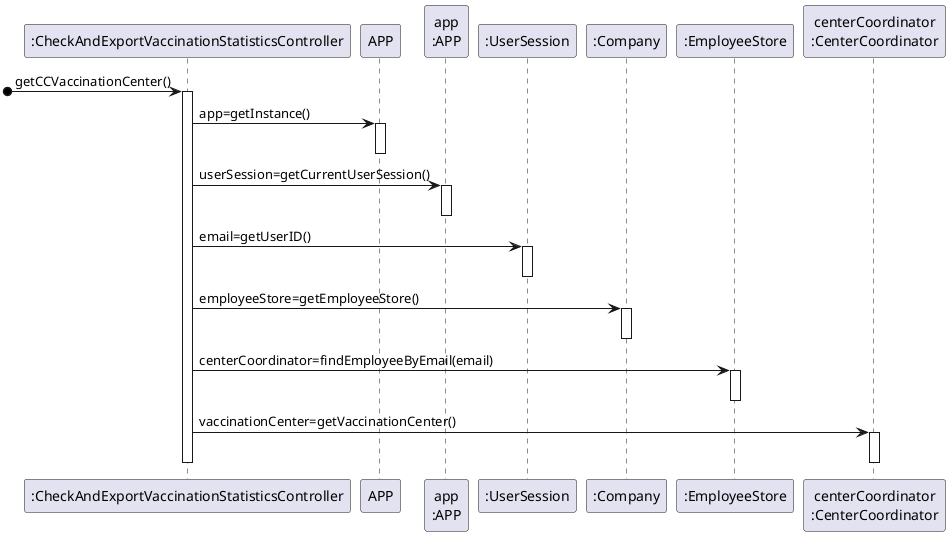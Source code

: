 @startuml

participant ":CheckAndExportVaccinationStatisticsController" as Controller
participant "APP" as APP
participant "app\n:APP" as app
participant ":UserSession" as userSession
participant ":Company" as Company
participant ":EmployeeStore" as employeeStore
participant "centerCoordinator\n:CenterCoordinator" as cc

[o-> Controller : getCCVaccinationCenter()

activate Controller

Controller -> APP : app=getInstance()
activate APP
deactivate APP

Controller -> app : userSession=getCurrentUserSession()
activate app
deactivate app

Controller -> userSession : email=getUserID()
activate userSession
deactivate userSession

Controller -> Company : employeeStore=getEmployeeStore()
activate Company
deactivate Company

Controller -> employeeStore : centerCoordinator=findEmployeeByEmail(email)
activate employeeStore
deactivate employeeStore

Controller -> cc : vaccinationCenter=getVaccinationCenter()
activate cc
deactivate cc

deactivate Controller

@enduml